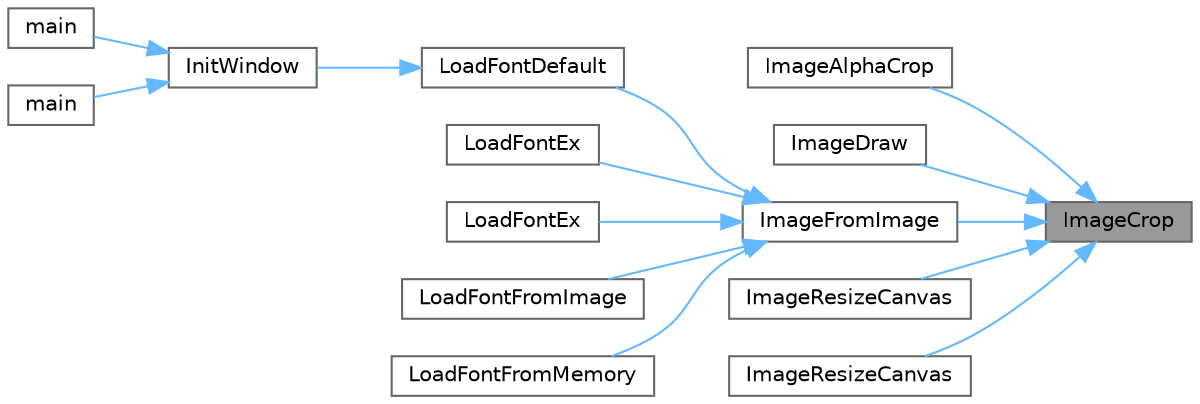 digraph "ImageCrop"
{
 // LATEX_PDF_SIZE
  bgcolor="transparent";
  edge [fontname=Helvetica,fontsize=10,labelfontname=Helvetica,labelfontsize=10];
  node [fontname=Helvetica,fontsize=10,shape=box,height=0.2,width=0.4];
  rankdir="RL";
  Node1 [id="Node000001",label="ImageCrop",height=0.2,width=0.4,color="gray40", fillcolor="grey60", style="filled", fontcolor="black",tooltip=" "];
  Node1 -> Node2 [id="edge14_Node000001_Node000002",dir="back",color="steelblue1",style="solid",tooltip=" "];
  Node2 [id="Node000002",label="ImageAlphaCrop",height=0.2,width=0.4,color="grey40", fillcolor="white", style="filled",URL="$_old_2_classes_2lib_2rtextures_8c.html#ae722602e34349230ad44874a56759b5e",tooltip=" "];
  Node1 -> Node3 [id="edge15_Node000001_Node000003",dir="back",color="steelblue1",style="solid",tooltip=" "];
  Node3 [id="Node000003",label="ImageDraw",height=0.2,width=0.4,color="grey40", fillcolor="white", style="filled",URL="$_old_2_classes_2lib_2rtextures_8c.html#ac0388542cc773b0a71b222dca80b09e5",tooltip=" "];
  Node1 -> Node4 [id="edge16_Node000001_Node000004",dir="back",color="steelblue1",style="solid",tooltip=" "];
  Node4 [id="Node000004",label="ImageFromImage",height=0.2,width=0.4,color="grey40", fillcolor="white", style="filled",URL="$_old_2_classes_2lib_2rtextures_8c.html#ae623f21e0ce4a95b7684555a7b064895",tooltip=" "];
  Node4 -> Node5 [id="edge17_Node000004_Node000005",dir="back",color="steelblue1",style="solid",tooltip=" "];
  Node5 [id="Node000005",label="LoadFontDefault",height=0.2,width=0.4,color="grey40", fillcolor="white", style="filled",URL="$_old_2_classes_2lib_2rtext_8c.html#a8484fb93b071180266b4e0a4c23fc296",tooltip=" "];
  Node5 -> Node6 [id="edge18_Node000005_Node000006",dir="back",color="steelblue1",style="solid",tooltip=" "];
  Node6 [id="Node000006",label="InitWindow",height=0.2,width=0.4,color="grey40", fillcolor="white", style="filled",URL="$_old_2_classes_2lib_2rcore_8c.html#a2af6e709619725fafcbc380a4924523e",tooltip=" "];
  Node6 -> Node7 [id="edge19_Node000006_Node000007",dir="back",color="steelblue1",style="solid",tooltip=" "];
  Node7 [id="Node000007",label="main",height=0.2,width=0.4,color="grey40", fillcolor="white", style="filled",URL="$lib_2_buttons_2src_2main_8cpp.html#ae66f6b31b5ad750f1fe042a706a4e3d4",tooltip=" "];
  Node6 -> Node8 [id="edge20_Node000006_Node000008",dir="back",color="steelblue1",style="solid",tooltip=" "];
  Node8 [id="Node000008",label="main",height=0.2,width=0.4,color="grey40", fillcolor="white", style="filled",URL="$_classes_2lib_2_raylib_erosion_standalone-main_2src_2main_8cpp.html#a840291bc02cba5474a4cb46a9b9566fe",tooltip=" "];
  Node4 -> Node9 [id="edge21_Node000004_Node000009",dir="back",color="steelblue1",style="solid",tooltip=" "];
  Node9 [id="Node000009",label="LoadFontEx",height=0.2,width=0.4,color="grey40", fillcolor="white", style="filled",URL="$_classes_2lib_2_raylib_erosion_standalone-main_2raylib_2src_2text_8c.html#ace56777465bba6fe79619d4a82accc79",tooltip=" "];
  Node4 -> Node10 [id="edge22_Node000004_Node000010",dir="back",color="steelblue1",style="solid",tooltip=" "];
  Node10 [id="Node000010",label="LoadFontEx",height=0.2,width=0.4,color="grey40", fillcolor="white", style="filled",URL="$_old_2_classes_2lib_2rtext_8c.html#ab0d4d79244a953e7dff301fcf7862502",tooltip=" "];
  Node4 -> Node11 [id="edge23_Node000004_Node000011",dir="back",color="steelblue1",style="solid",tooltip=" "];
  Node11 [id="Node000011",label="LoadFontFromImage",height=0.2,width=0.4,color="grey40", fillcolor="white", style="filled",URL="$_old_2_classes_2lib_2rtext_8c.html#a56705d5b2c3d2c7c9bbeda302142d948",tooltip=" "];
  Node4 -> Node12 [id="edge24_Node000004_Node000012",dir="back",color="steelblue1",style="solid",tooltip=" "];
  Node12 [id="Node000012",label="LoadFontFromMemory",height=0.2,width=0.4,color="grey40", fillcolor="white", style="filled",URL="$_old_2_classes_2lib_2rtext_8c.html#a158ba1fefe2e1baeb88c87d59648f97a",tooltip=" "];
  Node1 -> Node13 [id="edge25_Node000001_Node000013",dir="back",color="steelblue1",style="solid",tooltip=" "];
  Node13 [id="Node000013",label="ImageResizeCanvas",height=0.2,width=0.4,color="grey40", fillcolor="white", style="filled",URL="$_classes_2lib_2_raylib_erosion_standalone-main_2raylib_2src_2textures_8c.html#a9d3254a7fc26d67bab44313d3d2f727a",tooltip=" "];
  Node1 -> Node14 [id="edge26_Node000001_Node000014",dir="back",color="steelblue1",style="solid",tooltip=" "];
  Node14 [id="Node000014",label="ImageResizeCanvas",height=0.2,width=0.4,color="grey40", fillcolor="white", style="filled",URL="$_old_2_classes_2lib_2rtextures_8c.html#a39e9a30a7bd62f0837c4d62eccc63b39",tooltip=" "];
}
